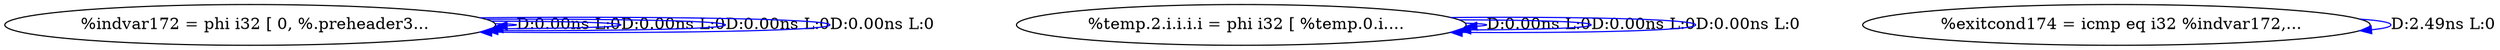 digraph {
Node0x36f2ea0[label="  %indvar172 = phi i32 [ 0, %.preheader3..."];
Node0x36f2ea0 -> Node0x36f2ea0[label="D:0.00ns L:0",color=blue];
Node0x36f2ea0 -> Node0x36f2ea0[label="D:0.00ns L:0",color=blue];
Node0x36f2ea0 -> Node0x36f2ea0[label="D:0.00ns L:0",color=blue];
Node0x36f2ea0 -> Node0x36f2ea0[label="D:0.00ns L:0",color=blue];
Node0x36f2f80[label="  %temp.2.i.i.i.i = phi i32 [ %temp.0.i...."];
Node0x36f2f80 -> Node0x36f2f80[label="D:0.00ns L:0",color=blue];
Node0x36f2f80 -> Node0x36f2f80[label="D:0.00ns L:0",color=blue];
Node0x36f2f80 -> Node0x36f2f80[label="D:0.00ns L:0",color=blue];
Node0x36f3060[label="  %exitcond174 = icmp eq i32 %indvar172,..."];
Node0x36f3060 -> Node0x36f3060[label="D:2.49ns L:0",color=blue];
}
